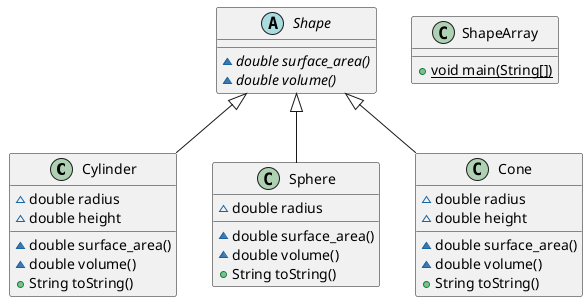 @startuml
class Cylinder {
~ double radius
~ double height
~ double surface_area()
~ double volume()
+ String toString()
}
abstract class Shape {
~ {abstract}double surface_area()
~ {abstract}double volume()
}
class Sphere {
~ double radius
~ double surface_area()
~ double volume()
+ String toString()
}
class ShapeArray {
+ {static} void main(String[])
}
class Cone {
~ double radius
~ double height
~ double surface_area()
~ double volume()
+ String toString()
}


Shape <|-- Cylinder
Shape <|-- Sphere
Shape <|-- Cone
@enduml